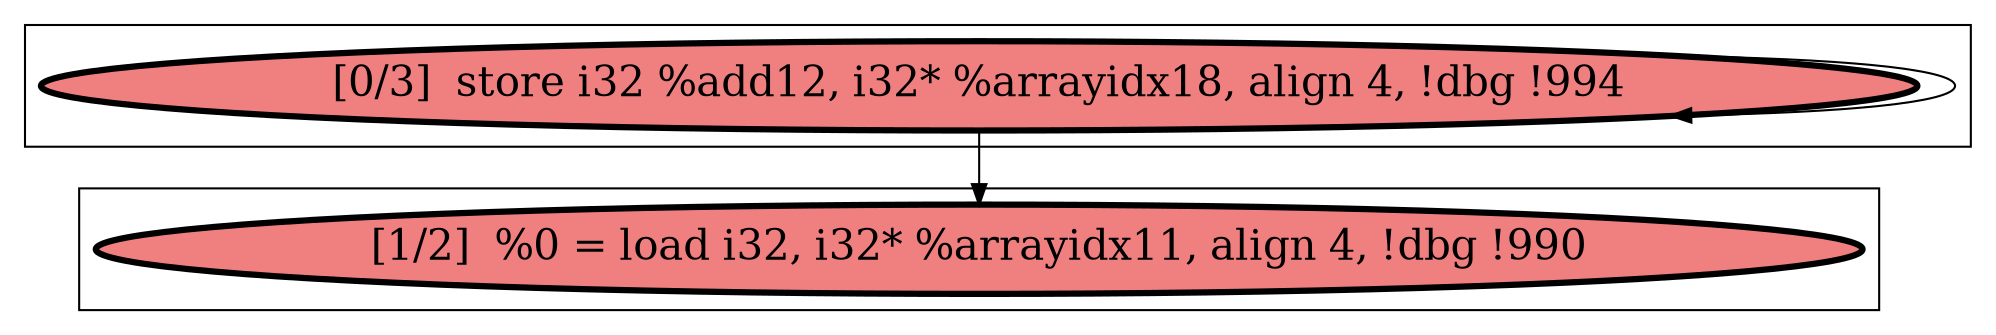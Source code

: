 
digraph G {



node29->node29 [ ]
node29->node28 [ ]


subgraph cluster1 {


node29 [penwidth=3.0,fontsize=20,fillcolor=lightcoral,label="[0/3]  store i32 %add12, i32* %arrayidx18, align 4, !dbg !994",shape=ellipse,style=filled ]



}

subgraph cluster0 {


node28 [penwidth=3.0,fontsize=20,fillcolor=lightcoral,label="[1/2]  %0 = load i32, i32* %arrayidx11, align 4, !dbg !990",shape=ellipse,style=filled ]



}

}
